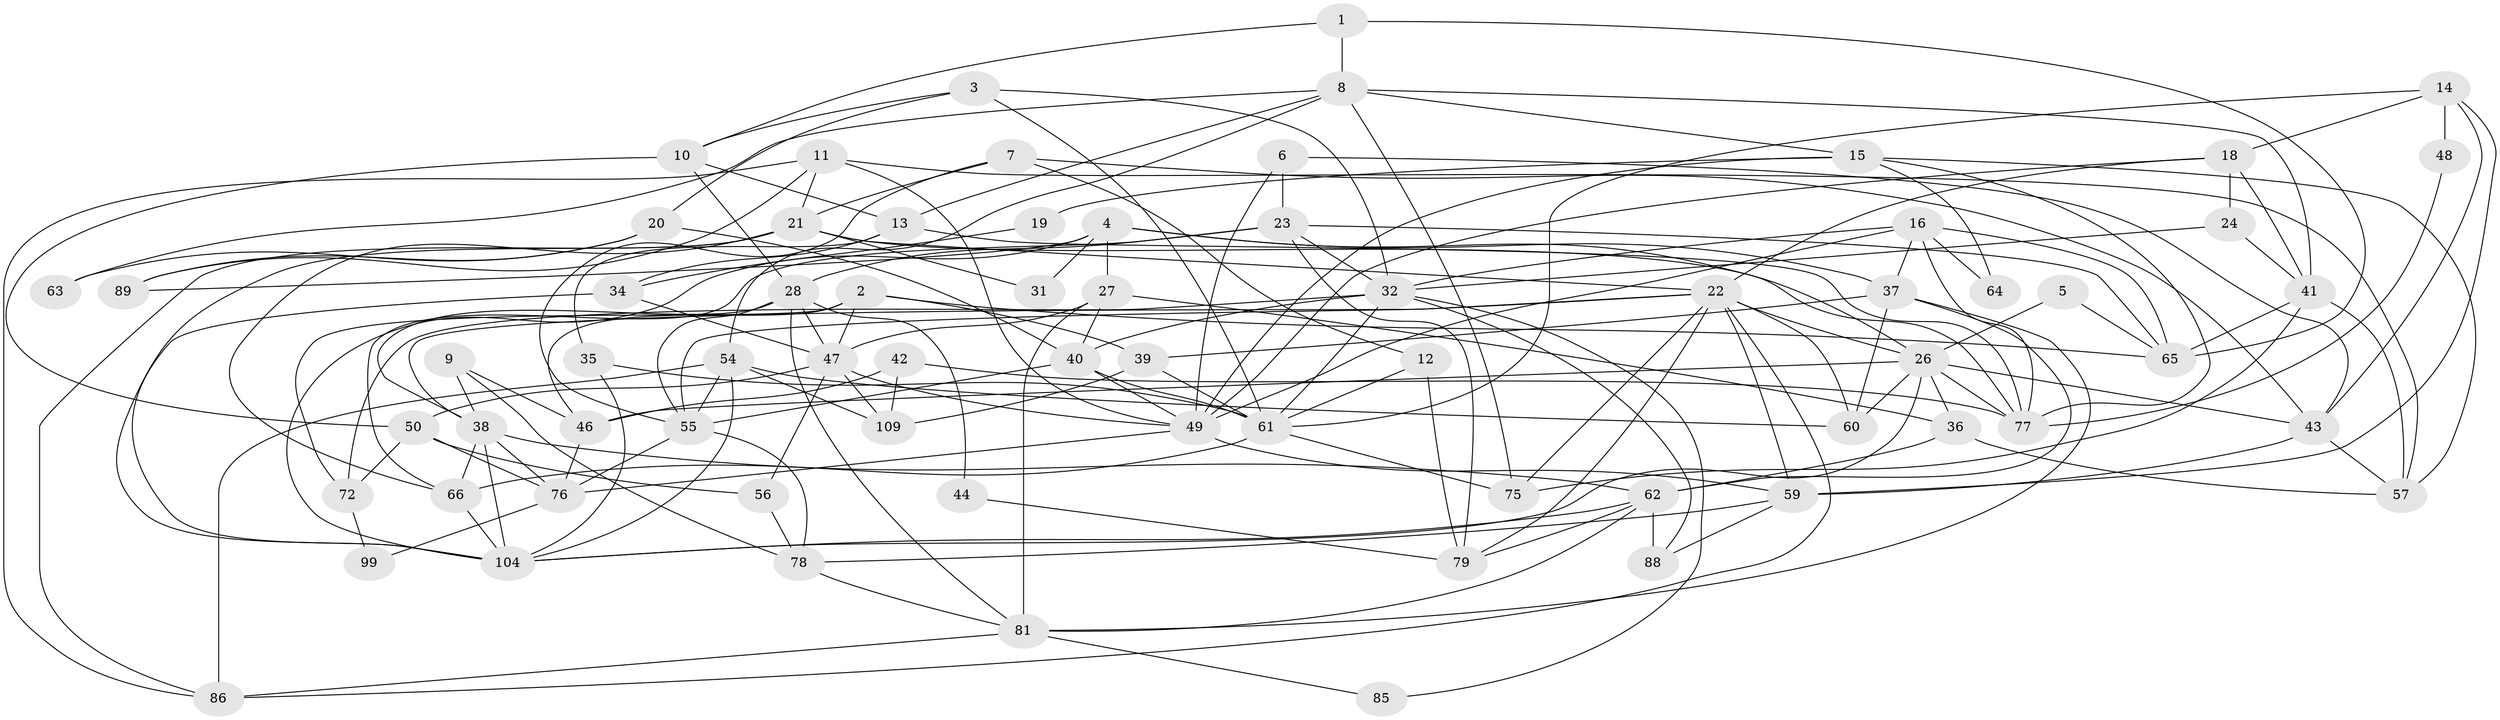 // Generated by graph-tools (version 1.1) at 2025/23/03/03/25 07:23:56]
// undirected, 70 vertices, 175 edges
graph export_dot {
graph [start="1"]
  node [color=gray90,style=filled];
  1;
  2 [super="+74"];
  3;
  4 [super="+71"];
  5;
  6;
  7 [super="+91"];
  8 [super="+17"];
  9 [super="+73"];
  10 [super="+29"];
  11 [super="+94"];
  12;
  13 [super="+30"];
  14 [super="+45"];
  15 [super="+98"];
  16 [super="+67"];
  18;
  19;
  20 [super="+107"];
  21 [super="+25"];
  22 [super="+33"];
  23 [super="+96"];
  24;
  26 [super="+53"];
  27 [super="+82"];
  28 [super="+97"];
  31;
  32 [super="+93"];
  34;
  35 [super="+103"];
  36;
  37 [super="+69"];
  38 [super="+52"];
  39;
  40 [super="+108"];
  41 [super="+68"];
  42;
  43 [super="+100"];
  44;
  46;
  47 [super="+51"];
  48;
  49 [super="+90"];
  50 [super="+95"];
  54 [super="+58"];
  55 [super="+83"];
  56;
  57 [super="+106"];
  59 [super="+101"];
  60;
  61 [super="+92"];
  62 [super="+80"];
  63;
  64;
  65 [super="+84"];
  66 [super="+70"];
  72;
  75;
  76 [super="+102"];
  77 [super="+87"];
  78;
  79;
  81;
  85;
  86;
  88;
  89;
  99;
  104 [super="+105"];
  109;
  1 -- 10;
  1 -- 65;
  1 -- 8;
  2 -- 72;
  2 -- 47;
  2 -- 39;
  2 -- 46;
  2 -- 65;
  3 -- 20;
  3 -- 61;
  3 -- 32;
  3 -- 10;
  4 -- 26;
  4 -- 37;
  4 -- 89;
  4 -- 27 [weight=2];
  4 -- 104;
  4 -- 31;
  5 -- 65;
  5 -- 26;
  6 -- 43;
  6 -- 23;
  6 -- 49;
  7 -- 55;
  7 -- 12;
  7 -- 21;
  7 -- 43;
  8 -- 41;
  8 -- 63;
  8 -- 75;
  8 -- 54;
  8 -- 15;
  8 -- 13;
  9 -- 78;
  9 -- 46;
  9 -- 38;
  10 -- 28 [weight=2];
  10 -- 50;
  10 -- 13;
  11 -- 21;
  11 -- 86;
  11 -- 89;
  11 -- 57;
  11 -- 49;
  12 -- 61;
  12 -- 79;
  13 -- 77;
  13 -- 35;
  13 -- 34;
  14 -- 18;
  14 -- 48;
  14 -- 59;
  14 -- 61;
  14 -- 43;
  15 -- 19;
  15 -- 64;
  15 -- 49;
  15 -- 57;
  15 -- 77;
  16 -- 49;
  16 -- 64;
  16 -- 65;
  16 -- 37;
  16 -- 32;
  16 -- 77;
  18 -- 22;
  18 -- 24;
  18 -- 49;
  18 -- 41;
  19 -- 34;
  20 -- 89;
  20 -- 63;
  20 -- 40;
  21 -- 104;
  21 -- 66;
  21 -- 22 [weight=2];
  21 -- 86;
  21 -- 31;
  21 -- 77;
  22 -- 26;
  22 -- 55;
  22 -- 75;
  22 -- 79;
  22 -- 86;
  22 -- 38;
  22 -- 59;
  22 -- 60;
  23 -- 79;
  23 -- 65;
  23 -- 32;
  23 -- 66;
  23 -- 28;
  24 -- 32;
  24 -- 41;
  26 -- 43;
  26 -- 36;
  26 -- 60;
  26 -- 46;
  26 -- 104;
  26 -- 77;
  27 -- 36;
  27 -- 40 [weight=2];
  27 -- 81;
  27 -- 47;
  28 -- 44;
  28 -- 81;
  28 -- 47;
  28 -- 38;
  28 -- 55;
  32 -- 72;
  32 -- 61;
  32 -- 85;
  32 -- 88;
  32 -- 40;
  34 -- 47;
  34 -- 104;
  35 -- 104;
  35 -- 61;
  36 -- 57;
  36 -- 62;
  37 -- 81;
  37 -- 60;
  37 -- 62;
  37 -- 39;
  38 -- 76;
  38 -- 66;
  38 -- 62;
  38 -- 104;
  39 -- 61;
  39 -- 109;
  40 -- 49;
  40 -- 61;
  40 -- 55;
  41 -- 57;
  41 -- 65;
  41 -- 75;
  42 -- 46;
  42 -- 109;
  42 -- 77;
  43 -- 57;
  43 -- 59;
  44 -- 79;
  46 -- 76;
  47 -- 109;
  47 -- 49;
  47 -- 50;
  47 -- 56;
  48 -- 77;
  49 -- 76;
  49 -- 59;
  50 -- 72;
  50 -- 76;
  50 -- 56;
  54 -- 60;
  54 -- 55;
  54 -- 86;
  54 -- 104;
  54 -- 109;
  55 -- 78;
  55 -- 76;
  56 -- 78;
  59 -- 78;
  59 -- 88;
  61 -- 66;
  61 -- 75;
  62 -- 88;
  62 -- 81;
  62 -- 104;
  62 -- 79;
  66 -- 104;
  72 -- 99;
  76 -- 99;
  78 -- 81;
  81 -- 86;
  81 -- 85;
}
